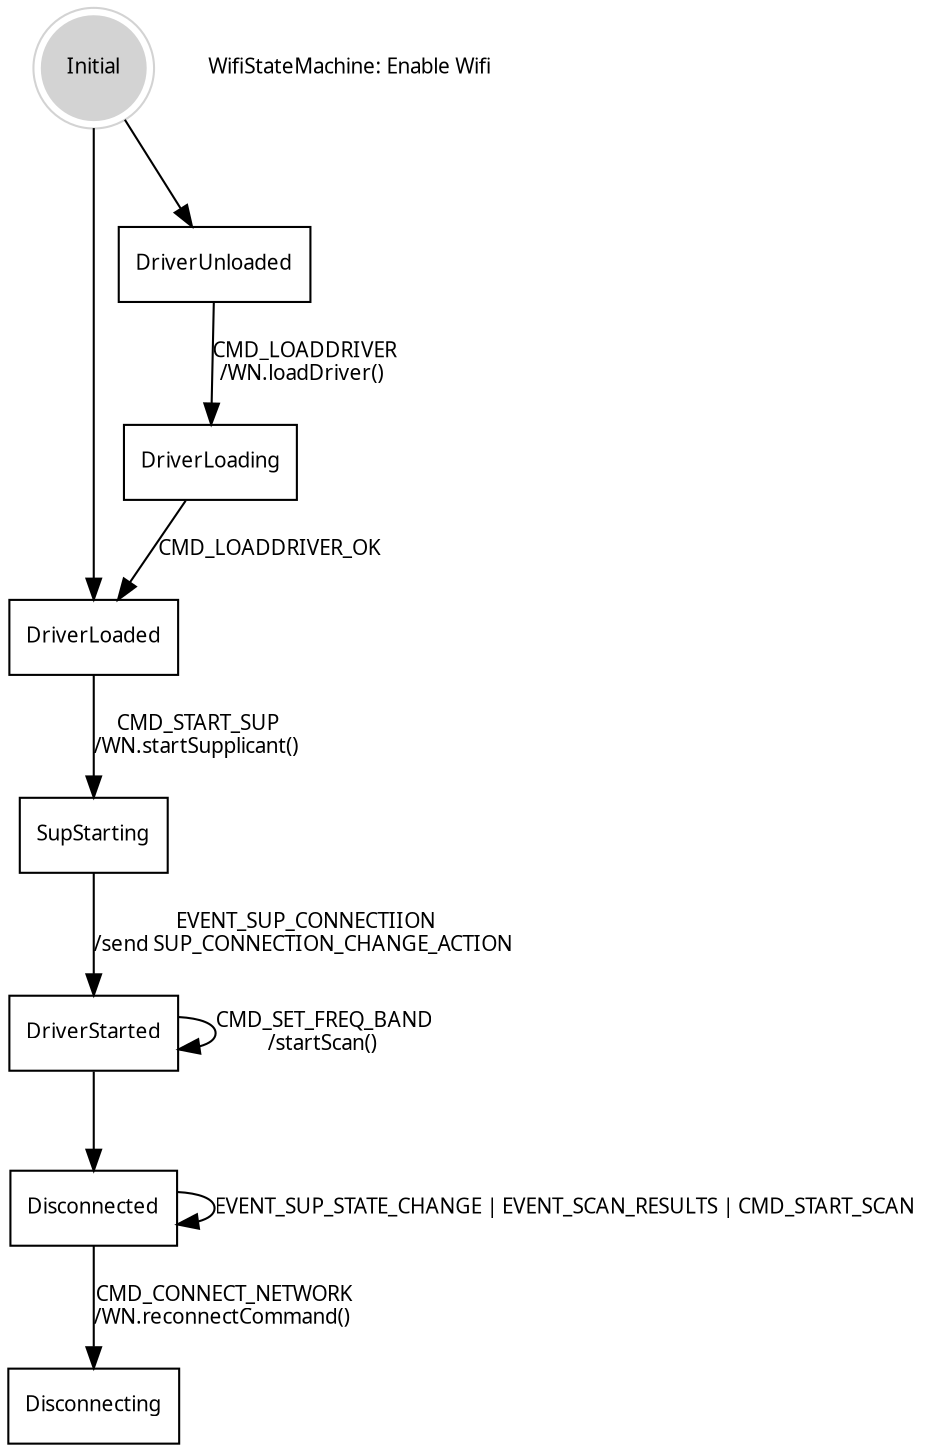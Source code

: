 
digraph automata_0 {
	size = "8.5, 11";
	fontname = "Microsoft YaHei";
	fontsize = 15;
	node [shape = record, fontname = "Microsoft YaHei", fontsize = 10];
	edge [fontname = "Microsoft YaHei", fontsize = 10];
	Initial [ style = filled, shape = doublecircle, color=lightgrey ];
	Initial -> DriverLoaded [ label = " " ];
	Initial-> DriverUnloaded  [ label = " " ];
	DriverUnloaded   -> DriverLoading [ label = "CMD_LOADDRIVER\n/WN.loadDriver() " ];
	DriverLoading  -> DriverLoaded [ label = "CMD_LOADDRIVER_OK " ];
	DriverLoaded  -> SupStarting [ label = "CMD_START_SUP\n/WN.startSupplicant() " ];
	SupStarting  -> DriverStarted [ label = "EVENT_SUP_CONNECTIION\n/send SUP_CONNECTION_CHANGE_ACTION " ];
	DriverStarted -> DriverStarted [ label = "CMD_SET_FREQ_BAND\n/startScan() " ];
	DriverStarted -> Disconnected[ label = " " ];
	Disconnected -> Disconnected[ label = "EVENT_SUP_STATE_CHANGE | EVENT_SCAN_RESULTS | CMD_START_SCAN" ];
	Disconnected -> Disconnecting[ label = "CMD_CONNECT_NETWORK\n/WN.reconnectCommand() " ];
	"WifiStateMachine: Enable Wifi" [ shape = plaintext ];
}


